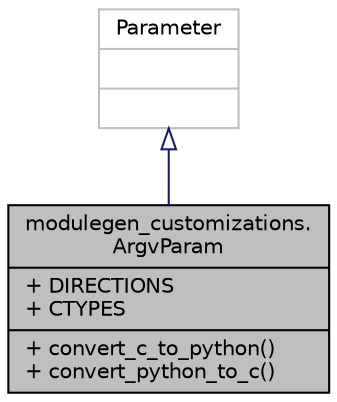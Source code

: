 digraph "modulegen_customizations.ArgvParam"
{
  edge [fontname="Helvetica",fontsize="10",labelfontname="Helvetica",labelfontsize="10"];
  node [fontname="Helvetica",fontsize="10",shape=record];
  Node1 [label="{modulegen_customizations.\lArgvParam\n|+ DIRECTIONS\l+ CTYPES\l|+ convert_c_to_python()\l+ convert_python_to_c()\l}",height=0.2,width=0.4,color="black", fillcolor="grey75", style="filled", fontcolor="black"];
  Node2 -> Node1 [dir="back",color="midnightblue",fontsize="10",style="solid",arrowtail="onormal"];
  Node2 [label="{Parameter\n||}",height=0.2,width=0.4,color="grey75", fillcolor="white", style="filled"];
}
